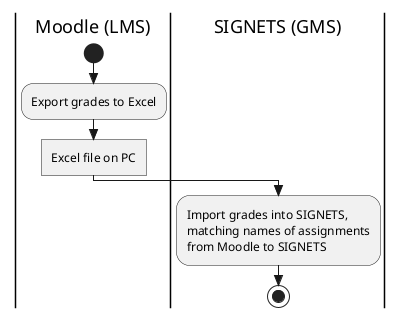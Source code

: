 @startuml
skinparam style strictuml
|Moodle (LMS)|
start
:Export grades to Excel;
:Excel file on PC]
|SIGNETS (GMS)|
:Import grades into SIGNETS,
matching names of assignments
from Moodle to SIGNETS;
stop
@enduml
